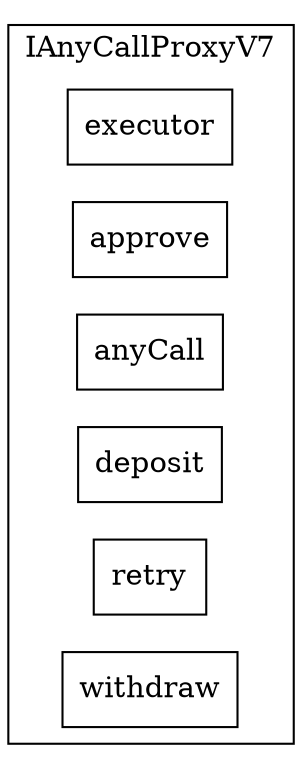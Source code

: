 strict digraph {
rankdir="LR"
node [shape=box]
subgraph cluster_271_IAnyCallProxyV7 {
label = "IAnyCallProxyV7"
"271_executor" [label="executor"]
"271_approve" [label="approve"]
"271_anyCall" [label="anyCall"]
"271_deposit" [label="deposit"]
"271_retry" [label="retry"]
"271_withdraw" [label="withdraw"]
}subgraph cluster_solidity {
label = "[Solidity]"
}
}